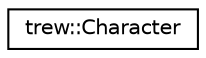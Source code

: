 digraph "Graphical Class Hierarchy"
{
 // LATEX_PDF_SIZE
  edge [fontname="Helvetica",fontsize="10",labelfontname="Helvetica",labelfontsize="10"];
  node [fontname="Helvetica",fontsize="10",shape=record];
  rankdir="LR";
  Node0 [label="trew::Character",height=0.2,width=0.4,color="black", fillcolor="white", style="filled",URL="$structtrew_1_1_character.html",tooltip=" "];
}
